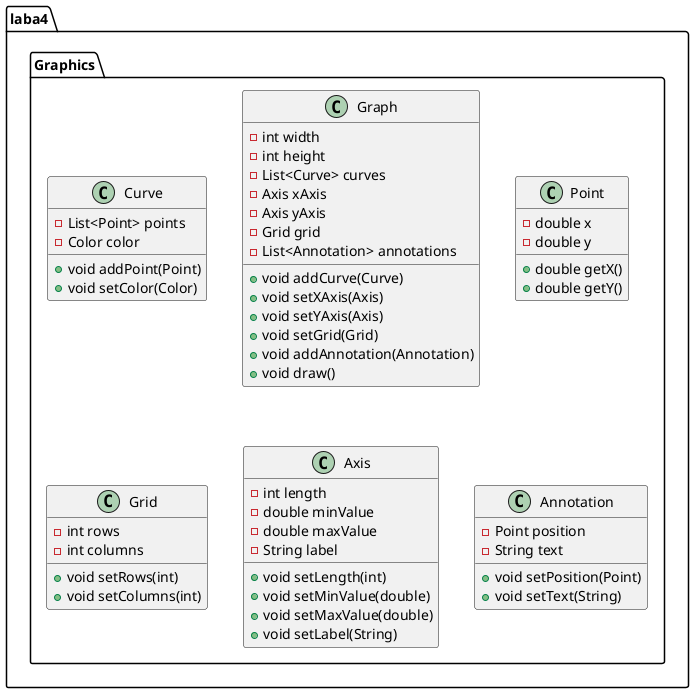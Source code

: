 @startuml
class laba4.Graphics.Curve {
- List<Point> points
- Color color
+ void addPoint(Point)
+ void setColor(Color)
}
class laba4.Graphics.Graph {
- int width
- int height
- List<Curve> curves
- Axis xAxis
- Axis yAxis
- Grid grid
- List<Annotation> annotations
+ void addCurve(Curve)
+ void setXAxis(Axis)
+ void setYAxis(Axis)
+ void setGrid(Grid)
+ void addAnnotation(Annotation)
+ void draw()
}
class laba4.Graphics.Point {
- double x
- double y
+ double getX()
+ double getY()
}
class laba4.Graphics.Grid {
- int rows
- int columns
+ void setRows(int)
+ void setColumns(int)
}
class laba4.Graphics.Axis {
- int length
- double minValue
- double maxValue
- String label
+ void setLength(int)
+ void setMinValue(double)
+ void setMaxValue(double)
+ void setLabel(String)
}
class laba4.Graphics.Annotation {
- Point position
- String text
+ void setPosition(Point)
+ void setText(String)
}
@enduml